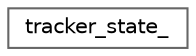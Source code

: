 digraph "Graphical Class Hierarchy"
{
 // LATEX_PDF_SIZE
  bgcolor="transparent";
  edge [fontname=Helvetica,fontsize=10,labelfontname=Helvetica,labelfontsize=10];
  node [fontname=Helvetica,fontsize=10,shape=box,height=0.2,width=0.4];
  rankdir="LR";
  Node0 [id="Node000000",label="tracker_state_",height=0.2,width=0.4,color="grey40", fillcolor="white", style="filled",URL="$structtracker__state__.html",tooltip=" "];
}
